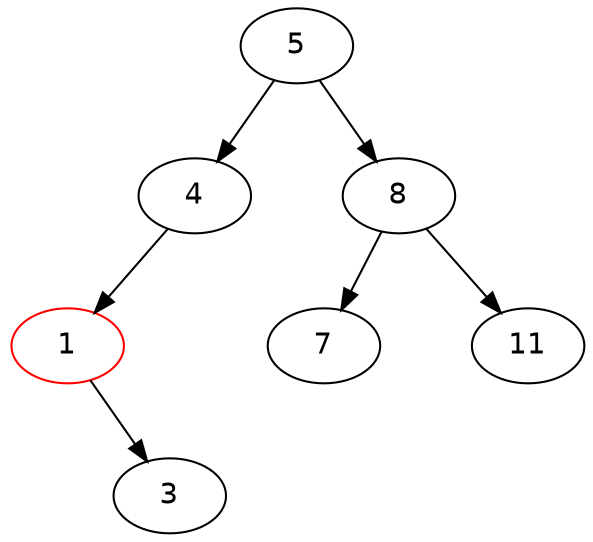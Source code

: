 digraph G {
	graph [fontname = "Helvetica"];
	node [fontname = "Helvetica"];
	edge [fontname = "Helvetica"];

	5 -> 4;
	null1 [label="", width=0.1, style=invis];
	5 -> null1 [style=invis];
	5 -> 8;
	{rank=same 4 -> null1 -> 8 [style=invis]};
	
	1 [color=red];
	4 -> 1;
	null2 [label="", width=0.1, style=invis];
	4 -> null2 [style=invis];
	null3 [label="", width=0.1, style=invis];
	4 -> null3 [style=invis];
	{rank=same 1 -> null2 -> null3 [style=invis]};
	
	null4 [label="", width=0.1, style=invis];
	1 -> null4 [style=invis];
	null5 [label="", width=0.1, style=invis];
	1 -> null5 [style=invis];
	1 -> 3;
	{rank=same null4 -> null5 -> 3 [style=invis]};

	8 -> 7;
	null6 [label="", width=0.1, style=invis];
	8 -> null6 [style=invis];
	8 -> 11;
	{rank=same 7 -> null6 -> 11 [style=invis]};
}
